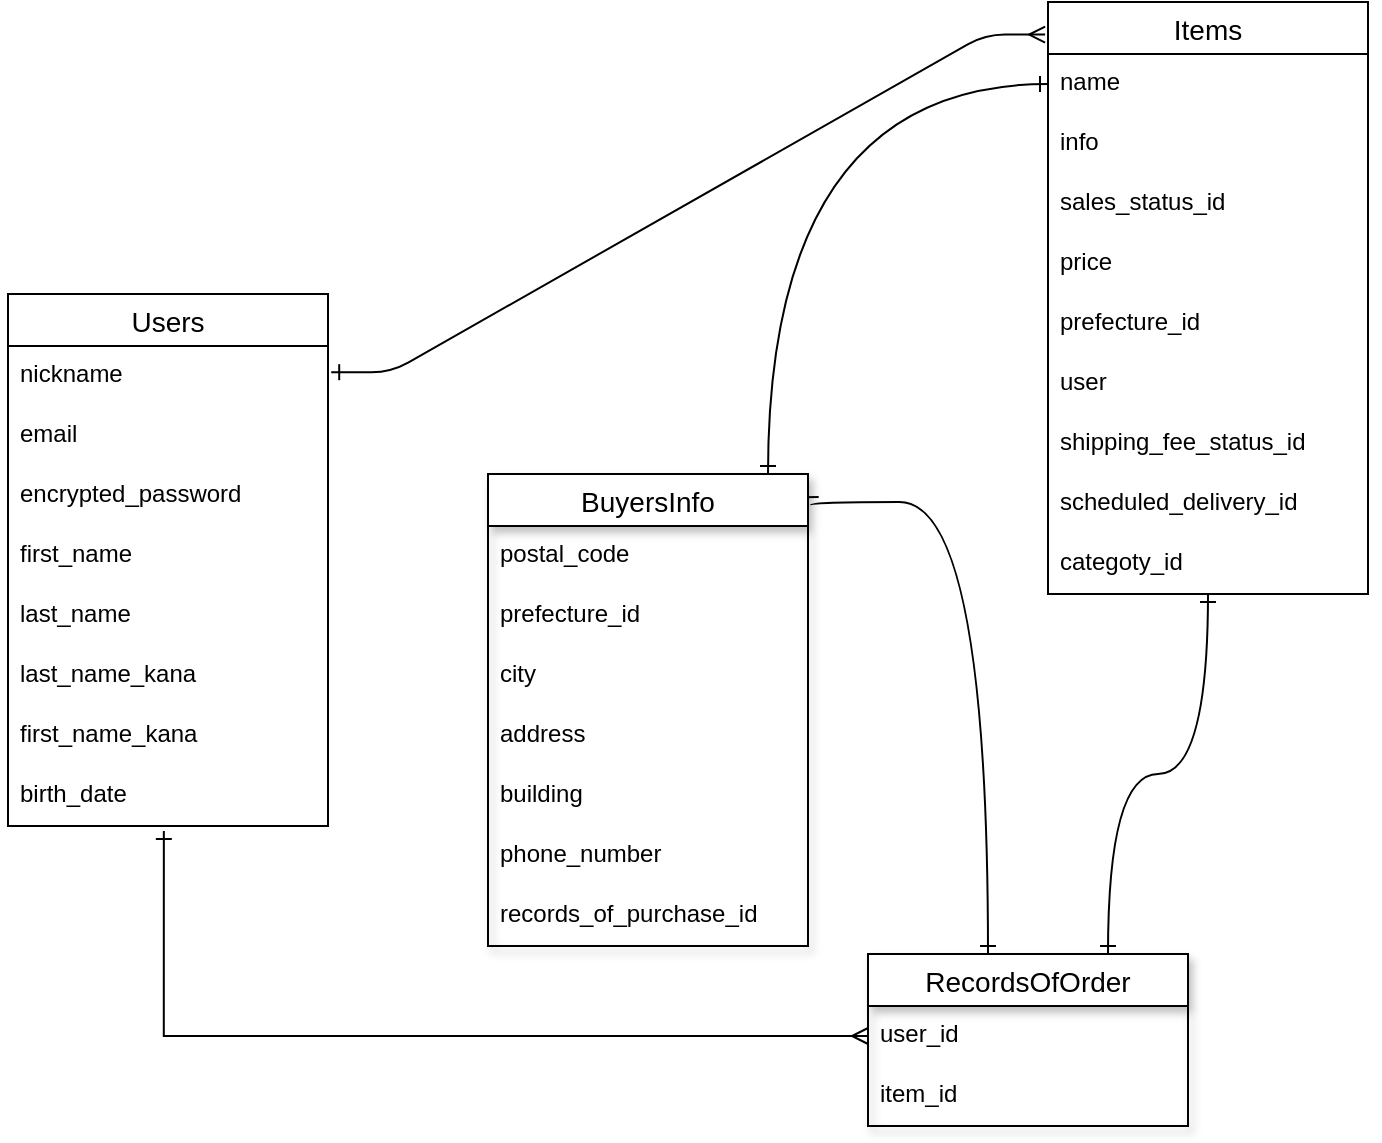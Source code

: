 <mxfile>
    <diagram id="0xmOwxPVcCO9Wg-ehqWu" name="ページ1">
        <mxGraphModel dx="0" dy="753" grid="1" gridSize="10" guides="1" tooltips="1" connect="1" arrows="1" fold="1" page="1" pageScale="1" pageWidth="827" pageHeight="1169" math="0" shadow="0">
            <root>
                <mxCell id="0"/>
                <mxCell id="1" parent="0"/>
                <mxCell id="2" value="Users" style="swimlane;fontStyle=0;childLayout=stackLayout;horizontal=1;startSize=26;horizontalStack=0;resizeParent=1;resizeParentMax=0;resizeLast=0;collapsible=1;marginBottom=0;align=center;fontSize=14;" parent="1" vertex="1">
                    <mxGeometry x="80" y="150" width="160" height="266" as="geometry"/>
                </mxCell>
                <mxCell id="3" value="nickname" style="text;strokeColor=none;fillColor=none;spacingLeft=4;spacingRight=4;overflow=hidden;rotatable=0;points=[[0,0.5],[1,0.5]];portConstraint=eastwest;fontSize=12;" parent="2" vertex="1">
                    <mxGeometry y="26" width="160" height="30" as="geometry"/>
                </mxCell>
                <mxCell id="4" value="email" style="text;strokeColor=none;fillColor=none;spacingLeft=4;spacingRight=4;overflow=hidden;rotatable=0;points=[[0,0.5],[1,0.5]];portConstraint=eastwest;fontSize=12;" parent="2" vertex="1">
                    <mxGeometry y="56" width="160" height="30" as="geometry"/>
                </mxCell>
                <mxCell id="5" value="encrypted_password&#10;" style="text;strokeColor=none;fillColor=none;spacingLeft=4;spacingRight=4;overflow=hidden;rotatable=0;points=[[0,0.5],[1,0.5]];portConstraint=eastwest;fontSize=12;" parent="2" vertex="1">
                    <mxGeometry y="86" width="160" height="30" as="geometry"/>
                </mxCell>
                <mxCell id="cyqP88ZLuHyaulHhw0sq-24" value="first_name&#10;" style="text;strokeColor=none;fillColor=none;spacingLeft=4;spacingRight=4;overflow=hidden;rotatable=0;points=[[0,0.5],[1,0.5]];portConstraint=eastwest;fontSize=12;" parent="2" vertex="1">
                    <mxGeometry y="116" width="160" height="30" as="geometry"/>
                </mxCell>
                <mxCell id="cyqP88ZLuHyaulHhw0sq-43" value="last_name" style="text;strokeColor=none;fillColor=none;spacingLeft=4;spacingRight=4;overflow=hidden;rotatable=0;points=[[0,0.5],[1,0.5]];portConstraint=eastwest;fontSize=12;shadow=1;align=left;" parent="2" vertex="1">
                    <mxGeometry y="146" width="160" height="30" as="geometry"/>
                </mxCell>
                <mxCell id="cyqP88ZLuHyaulHhw0sq-32" value="last_name_kana" style="text;strokeColor=none;fillColor=none;spacingLeft=4;spacingRight=4;overflow=hidden;rotatable=0;points=[[0,0.5],[1,0.5]];portConstraint=eastwest;fontSize=12;shadow=1;align=left;" parent="2" vertex="1">
                    <mxGeometry y="176" width="160" height="30" as="geometry"/>
                </mxCell>
                <mxCell id="cyqP88ZLuHyaulHhw0sq-26" value="first_name_kana&#10;" style="text;strokeColor=none;fillColor=none;spacingLeft=4;spacingRight=4;overflow=hidden;rotatable=0;points=[[0,0.5],[1,0.5]];portConstraint=eastwest;fontSize=12;" parent="2" vertex="1">
                    <mxGeometry y="206" width="160" height="30" as="geometry"/>
                </mxCell>
                <mxCell id="cyqP88ZLuHyaulHhw0sq-31" value="birth_date" style="text;strokeColor=none;fillColor=none;spacingLeft=4;spacingRight=4;overflow=hidden;rotatable=0;points=[[0,0.5],[1,0.5]];portConstraint=eastwest;fontSize=12;shadow=1;align=left;" parent="2" vertex="1">
                    <mxGeometry y="236" width="160" height="30" as="geometry"/>
                </mxCell>
                <mxCell id="cyqP88ZLuHyaulHhw0sq-41" style="edgeStyle=orthogonalEdgeStyle;orthogonalLoop=1;jettySize=auto;html=1;startArrow=ERone;startFill=0;endArrow=ERone;endFill=0;strokeWidth=1;entryX=0.75;entryY=0;entryDx=0;entryDy=0;curved=1;" parent="1" source="6" target="cyqP88ZLuHyaulHhw0sq-36" edge="1">
                    <mxGeometry relative="1" as="geometry">
                        <mxPoint x="679" y="503" as="targetPoint"/>
                    </mxGeometry>
                </mxCell>
                <mxCell id="6" value="Items" style="swimlane;fontStyle=0;childLayout=stackLayout;horizontal=1;startSize=26;horizontalStack=0;resizeParent=1;resizeParentMax=0;resizeLast=0;collapsible=1;marginBottom=0;align=center;fontSize=14;" parent="1" vertex="1">
                    <mxGeometry x="600" y="4" width="160" height="296" as="geometry">
                        <mxRectangle x="360" y="280" width="70" height="26" as="alternateBounds"/>
                    </mxGeometry>
                </mxCell>
                <mxCell id="7" value="name" style="text;strokeColor=none;fillColor=none;spacingLeft=4;spacingRight=4;overflow=hidden;rotatable=0;points=[[0,0.5],[1,0.5]];portConstraint=eastwest;fontSize=12;shadow=1;" parent="6" vertex="1">
                    <mxGeometry y="26" width="160" height="30" as="geometry"/>
                </mxCell>
                <mxCell id="9" value="info" style="text;strokeColor=none;fillColor=none;spacingLeft=4;spacingRight=4;overflow=hidden;rotatable=0;points=[[0,0.5],[1,0.5]];portConstraint=eastwest;fontSize=12;" parent="6" vertex="1">
                    <mxGeometry y="56" width="160" height="30" as="geometry"/>
                </mxCell>
                <mxCell id="cyqP88ZLuHyaulHhw0sq-11" value="sales_status_id" style="text;strokeColor=none;fillColor=none;spacingLeft=4;spacingRight=4;overflow=hidden;rotatable=0;points=[[0,0.5],[1,0.5]];portConstraint=eastwest;fontSize=12;shadow=1;align=left;" parent="6" vertex="1">
                    <mxGeometry y="86" width="160" height="30" as="geometry"/>
                </mxCell>
                <mxCell id="cyqP88ZLuHyaulHhw0sq-10" value="price" style="text;strokeColor=none;fillColor=none;spacingLeft=4;spacingRight=4;overflow=hidden;rotatable=0;points=[[0,0.5],[1,0.5]];portConstraint=eastwest;fontSize=12;shadow=1;align=left;" parent="6" vertex="1">
                    <mxGeometry y="116" width="160" height="30" as="geometry"/>
                </mxCell>
                <mxCell id="cyqP88ZLuHyaulHhw0sq-15" value="prefecture_id" style="text;strokeColor=none;fillColor=none;spacingLeft=4;spacingRight=4;overflow=hidden;rotatable=0;points=[[0,0.5],[1,0.5]];portConstraint=eastwest;fontSize=12;shadow=1;align=left;" parent="6" vertex="1">
                    <mxGeometry y="146" width="160" height="30" as="geometry"/>
                </mxCell>
                <mxCell id="cyqP88ZLuHyaulHhw0sq-14" value="user" style="text;strokeColor=none;fillColor=none;spacingLeft=4;spacingRight=4;overflow=hidden;rotatable=0;points=[[0,0.5],[1,0.5]];portConstraint=eastwest;fontSize=12;shadow=1;align=left;" parent="6" vertex="1">
                    <mxGeometry y="176" width="160" height="30" as="geometry"/>
                </mxCell>
                <mxCell id="cyqP88ZLuHyaulHhw0sq-17" value="shipping_fee_status_id" style="text;strokeColor=none;fillColor=none;spacingLeft=4;spacingRight=4;overflow=hidden;rotatable=0;points=[[0,0.5],[1,0.5]];portConstraint=eastwest;fontSize=12;shadow=1;align=left;" parent="6" vertex="1">
                    <mxGeometry y="206" width="160" height="30" as="geometry"/>
                </mxCell>
                <mxCell id="cyqP88ZLuHyaulHhw0sq-12" value="scheduled_delivery_id" style="text;strokeColor=none;fillColor=none;spacingLeft=4;spacingRight=4;overflow=hidden;rotatable=0;points=[[0,0.5],[1,0.5]];portConstraint=eastwest;fontSize=12;shadow=1;align=left;" parent="6" vertex="1">
                    <mxGeometry y="236" width="160" height="30" as="geometry"/>
                </mxCell>
                <mxCell id="11" value="categoty_id" style="text;strokeColor=none;fillColor=none;spacingLeft=4;spacingRight=4;overflow=hidden;rotatable=0;points=[[0,0.5],[1,0.5]];portConstraint=eastwest;fontSize=12;" vertex="1" parent="6">
                    <mxGeometry y="266" width="160" height="30" as="geometry"/>
                </mxCell>
                <mxCell id="cyqP88ZLuHyaulHhw0sq-22" value="" style="edgeStyle=entityRelationEdgeStyle;fontSize=12;html=1;endArrow=ERmany;exitX=1.01;exitY=0.147;exitDx=0;exitDy=0;entryX=-0.009;entryY=0.055;entryDx=0;entryDy=0;entryPerimeter=0;exitPerimeter=0;startArrow=ERone;startFill=0;strokeWidth=1;" parent="1" source="2" target="6" edge="1">
                    <mxGeometry width="100" height="100" relative="1" as="geometry">
                        <mxPoint x="390" y="380" as="sourcePoint"/>
                        <mxPoint x="490" y="280" as="targetPoint"/>
                    </mxGeometry>
                </mxCell>
                <mxCell id="cyqP88ZLuHyaulHhw0sq-53" style="edgeStyle=orthogonalEdgeStyle;curved=1;orthogonalLoop=1;jettySize=auto;html=1;entryX=1.009;entryY=0.066;entryDx=0;entryDy=0;entryPerimeter=0;startArrow=ERone;startFill=0;endArrow=ERone;endFill=0;strokeWidth=1;" parent="1" source="cyqP88ZLuHyaulHhw0sq-36" target="cyqP88ZLuHyaulHhw0sq-44" edge="1">
                    <mxGeometry relative="1" as="geometry">
                        <Array as="points">
                            <mxPoint x="570" y="254"/>
                        </Array>
                    </mxGeometry>
                </mxCell>
                <mxCell id="cyqP88ZLuHyaulHhw0sq-36" value="RecordsOfOrder" style="swimlane;fontStyle=0;childLayout=stackLayout;horizontal=1;startSize=26;horizontalStack=0;resizeParent=1;resizeParentMax=0;resizeLast=0;collapsible=1;marginBottom=0;align=center;fontSize=14;shadow=1;" vertex="1" parent="1">
                    <mxGeometry x="510" y="480" width="160" height="86" as="geometry"/>
                </mxCell>
                <mxCell id="cyqP88ZLuHyaulHhw0sq-37" value="user_id" style="text;strokeColor=none;fillColor=none;spacingLeft=4;spacingRight=4;overflow=hidden;rotatable=0;points=[[0,0.5],[1,0.5]];portConstraint=eastwest;fontSize=12;" vertex="1" parent="cyqP88ZLuHyaulHhw0sq-36">
                    <mxGeometry y="26" width="160" height="30" as="geometry"/>
                </mxCell>
                <mxCell id="cyqP88ZLuHyaulHhw0sq-38" value="item_id" style="text;strokeColor=none;fillColor=none;spacingLeft=4;spacingRight=4;overflow=hidden;rotatable=0;points=[[0,0.5],[1,0.5]];portConstraint=eastwest;fontSize=12;" vertex="1" parent="cyqP88ZLuHyaulHhw0sq-36">
                    <mxGeometry y="56" width="160" height="30" as="geometry"/>
                </mxCell>
                <mxCell id="cyqP88ZLuHyaulHhw0sq-40" style="edgeStyle=orthogonalEdgeStyle;rounded=0;orthogonalLoop=1;jettySize=auto;html=1;entryX=0;entryY=0.5;entryDx=0;entryDy=0;startArrow=ERone;startFill=0;endArrow=ERmany;endFill=0;strokeWidth=1;exitX=0.487;exitY=1.083;exitDx=0;exitDy=0;exitPerimeter=0;" parent="1" target="cyqP88ZLuHyaulHhw0sq-37" edge="1" source="cyqP88ZLuHyaulHhw0sq-31">
                    <mxGeometry relative="1" as="geometry">
                        <mxPoint x="160" y="450" as="sourcePoint"/>
                        <Array as="points">
                            <mxPoint x="158" y="521"/>
                        </Array>
                    </mxGeometry>
                </mxCell>
                <mxCell id="cyqP88ZLuHyaulHhw0sq-52" style="edgeStyle=orthogonalEdgeStyle;curved=1;orthogonalLoop=1;jettySize=auto;html=1;startArrow=ERone;startFill=0;endArrow=ERone;endFill=0;strokeWidth=1;entryX=0;entryY=0.5;entryDx=0;entryDy=0;" parent="1" source="cyqP88ZLuHyaulHhw0sq-44" target="7" edge="1">
                    <mxGeometry relative="1" as="geometry">
                        <mxPoint x="580" y="50" as="targetPoint"/>
                        <Array as="points">
                            <mxPoint x="460" y="45"/>
                        </Array>
                    </mxGeometry>
                </mxCell>
                <mxCell id="cyqP88ZLuHyaulHhw0sq-44" value="BuyersInfo" style="swimlane;fontStyle=0;childLayout=stackLayout;horizontal=1;startSize=26;horizontalStack=0;resizeParent=1;resizeParentMax=0;resizeLast=0;collapsible=1;marginBottom=0;align=center;fontSize=14;shadow=1;" parent="1" vertex="1">
                    <mxGeometry x="320" y="240" width="160" height="236" as="geometry"/>
                </mxCell>
                <mxCell id="cyqP88ZLuHyaulHhw0sq-45" value="postal_code" style="text;strokeColor=none;fillColor=none;spacingLeft=4;spacingRight=4;overflow=hidden;rotatable=0;points=[[0,0.5],[1,0.5]];portConstraint=eastwest;fontSize=12;" parent="cyqP88ZLuHyaulHhw0sq-44" vertex="1">
                    <mxGeometry y="26" width="160" height="30" as="geometry"/>
                </mxCell>
                <mxCell id="cyqP88ZLuHyaulHhw0sq-46" value="prefecture_id" style="text;strokeColor=none;fillColor=none;spacingLeft=4;spacingRight=4;overflow=hidden;rotatable=0;points=[[0,0.5],[1,0.5]];portConstraint=eastwest;fontSize=12;" parent="cyqP88ZLuHyaulHhw0sq-44" vertex="1">
                    <mxGeometry y="56" width="160" height="30" as="geometry"/>
                </mxCell>
                <mxCell id="cyqP88ZLuHyaulHhw0sq-47" value="city" style="text;strokeColor=none;fillColor=none;spacingLeft=4;spacingRight=4;overflow=hidden;rotatable=0;points=[[0,0.5],[1,0.5]];portConstraint=eastwest;fontSize=12;" parent="cyqP88ZLuHyaulHhw0sq-44" vertex="1">
                    <mxGeometry y="86" width="160" height="30" as="geometry"/>
                </mxCell>
                <mxCell id="cyqP88ZLuHyaulHhw0sq-49" value="address" style="text;strokeColor=none;fillColor=none;spacingLeft=4;spacingRight=4;overflow=hidden;rotatable=0;points=[[0,0.5],[1,0.5]];portConstraint=eastwest;fontSize=12;shadow=1;align=left;" parent="cyqP88ZLuHyaulHhw0sq-44" vertex="1">
                    <mxGeometry y="116" width="160" height="30" as="geometry"/>
                </mxCell>
                <mxCell id="cyqP88ZLuHyaulHhw0sq-50" value="building" style="text;strokeColor=none;fillColor=none;spacingLeft=4;spacingRight=4;overflow=hidden;rotatable=0;points=[[0,0.5],[1,0.5]];portConstraint=eastwest;fontSize=12;shadow=1;align=left;" parent="cyqP88ZLuHyaulHhw0sq-44" vertex="1">
                    <mxGeometry y="146" width="160" height="30" as="geometry"/>
                </mxCell>
                <mxCell id="cyqP88ZLuHyaulHhw0sq-48" value="phone_number" style="text;strokeColor=none;fillColor=none;spacingLeft=4;spacingRight=4;overflow=hidden;rotatable=0;points=[[0,0.5],[1,0.5]];portConstraint=eastwest;fontSize=12;shadow=1;align=left;" parent="cyqP88ZLuHyaulHhw0sq-44" vertex="1">
                    <mxGeometry y="176" width="160" height="30" as="geometry"/>
                </mxCell>
                <mxCell id="12" value="records_of_purchase_id" style="text;strokeColor=none;fillColor=none;spacingLeft=4;spacingRight=4;overflow=hidden;rotatable=0;points=[[0,0.5],[1,0.5]];portConstraint=eastwest;fontSize=12;" vertex="1" parent="cyqP88ZLuHyaulHhw0sq-44">
                    <mxGeometry y="206" width="160" height="30" as="geometry"/>
                </mxCell>
            </root>
        </mxGraphModel>
    </diagram>
    <diagram id="22z6hWX3rghMl_nencov" name="ページ2">
        &#xa;        &#xa;&#xa;
        <mxGraphModel dx="1016" dy="686" grid="1" gridSize="10" guides="1" tooltips="1" connect="1" arrows="1" fold="1" page="1" pageScale="1" pageWidth="827" pageHeight="1169" math="0" shadow="0">
            &#xa;            &#xa;&#xa;
            <root>
                &#xa;                &#xa;&#xa;
                <mxCell id="8VGooiHyaD7E8F8fHhr1-0"/>
                &#xa;                &#xa;&#xa;
                <mxCell id="8VGooiHyaD7E8F8fHhr1-1" parent="8VGooiHyaD7E8F8fHhr1-0"/>
                &#xa;                &#xa;&#xa;
            </root>
            &#xa;            &#xa;&#xa;
        </mxGraphModel>
        &#xa;        &#xa;&#xa;
    </diagram>
</mxfile>